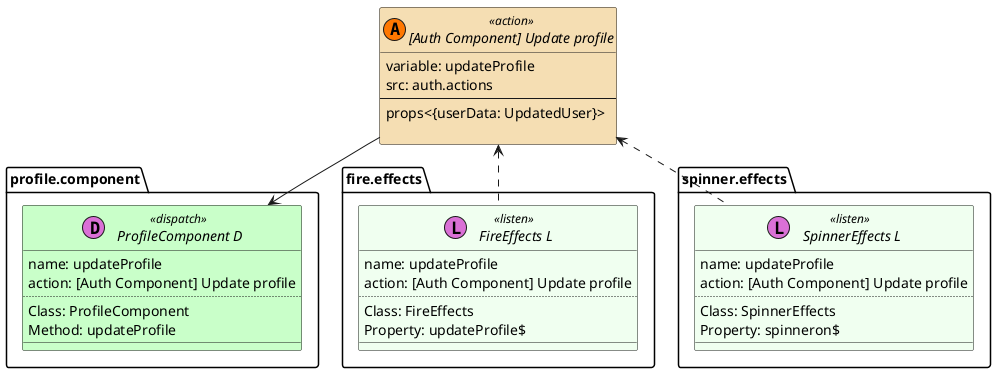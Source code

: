 @startuml [Auth Component] Update profile

set namespaceSeparator ::
skinparam class {
    BackgroundColor<<listen>> HoneyDew
    BackgroundColor<<action>> Wheat
    BackgroundColor<<dispatch>> Technology
}

interface "[Auth Component] Update profile" << (A,#FF7700) action >> {
            variable: updateProfile
            src: auth.actions
            --
            props<{userData: UpdatedUser}>

        }

        
interface "profile.component:: ProfileComponent D" << (D,orchid) dispatch >> {
            name: updateProfile
            action: [Auth Component] Update profile
            ..
            Class: ProfileComponent
Method: updateProfile
            __
        }
        "[Auth Component] Update profile" -down-> "profile.component:: ProfileComponent D"

interface "fire.effects:: FireEffects L" << (L,orchid) listen >> {
            name: updateProfile
            action: [Auth Component] Update profile
            ..
            Class: FireEffects
Property: updateProfile$
            __
        }
        "[Auth Component] Update profile" <.down. "fire.effects:: FireEffects L"

interface "spinner.effects:: SpinnerEffects L" << (L,orchid) listen >> {
            name: updateProfile
            action: [Auth Component] Update profile
            ..
            Class: SpinnerEffects
Property: spinneron$
            __
        }
        "[Auth Component] Update profile" <.down. "spinner.effects:: SpinnerEffects L"
 

@enduml